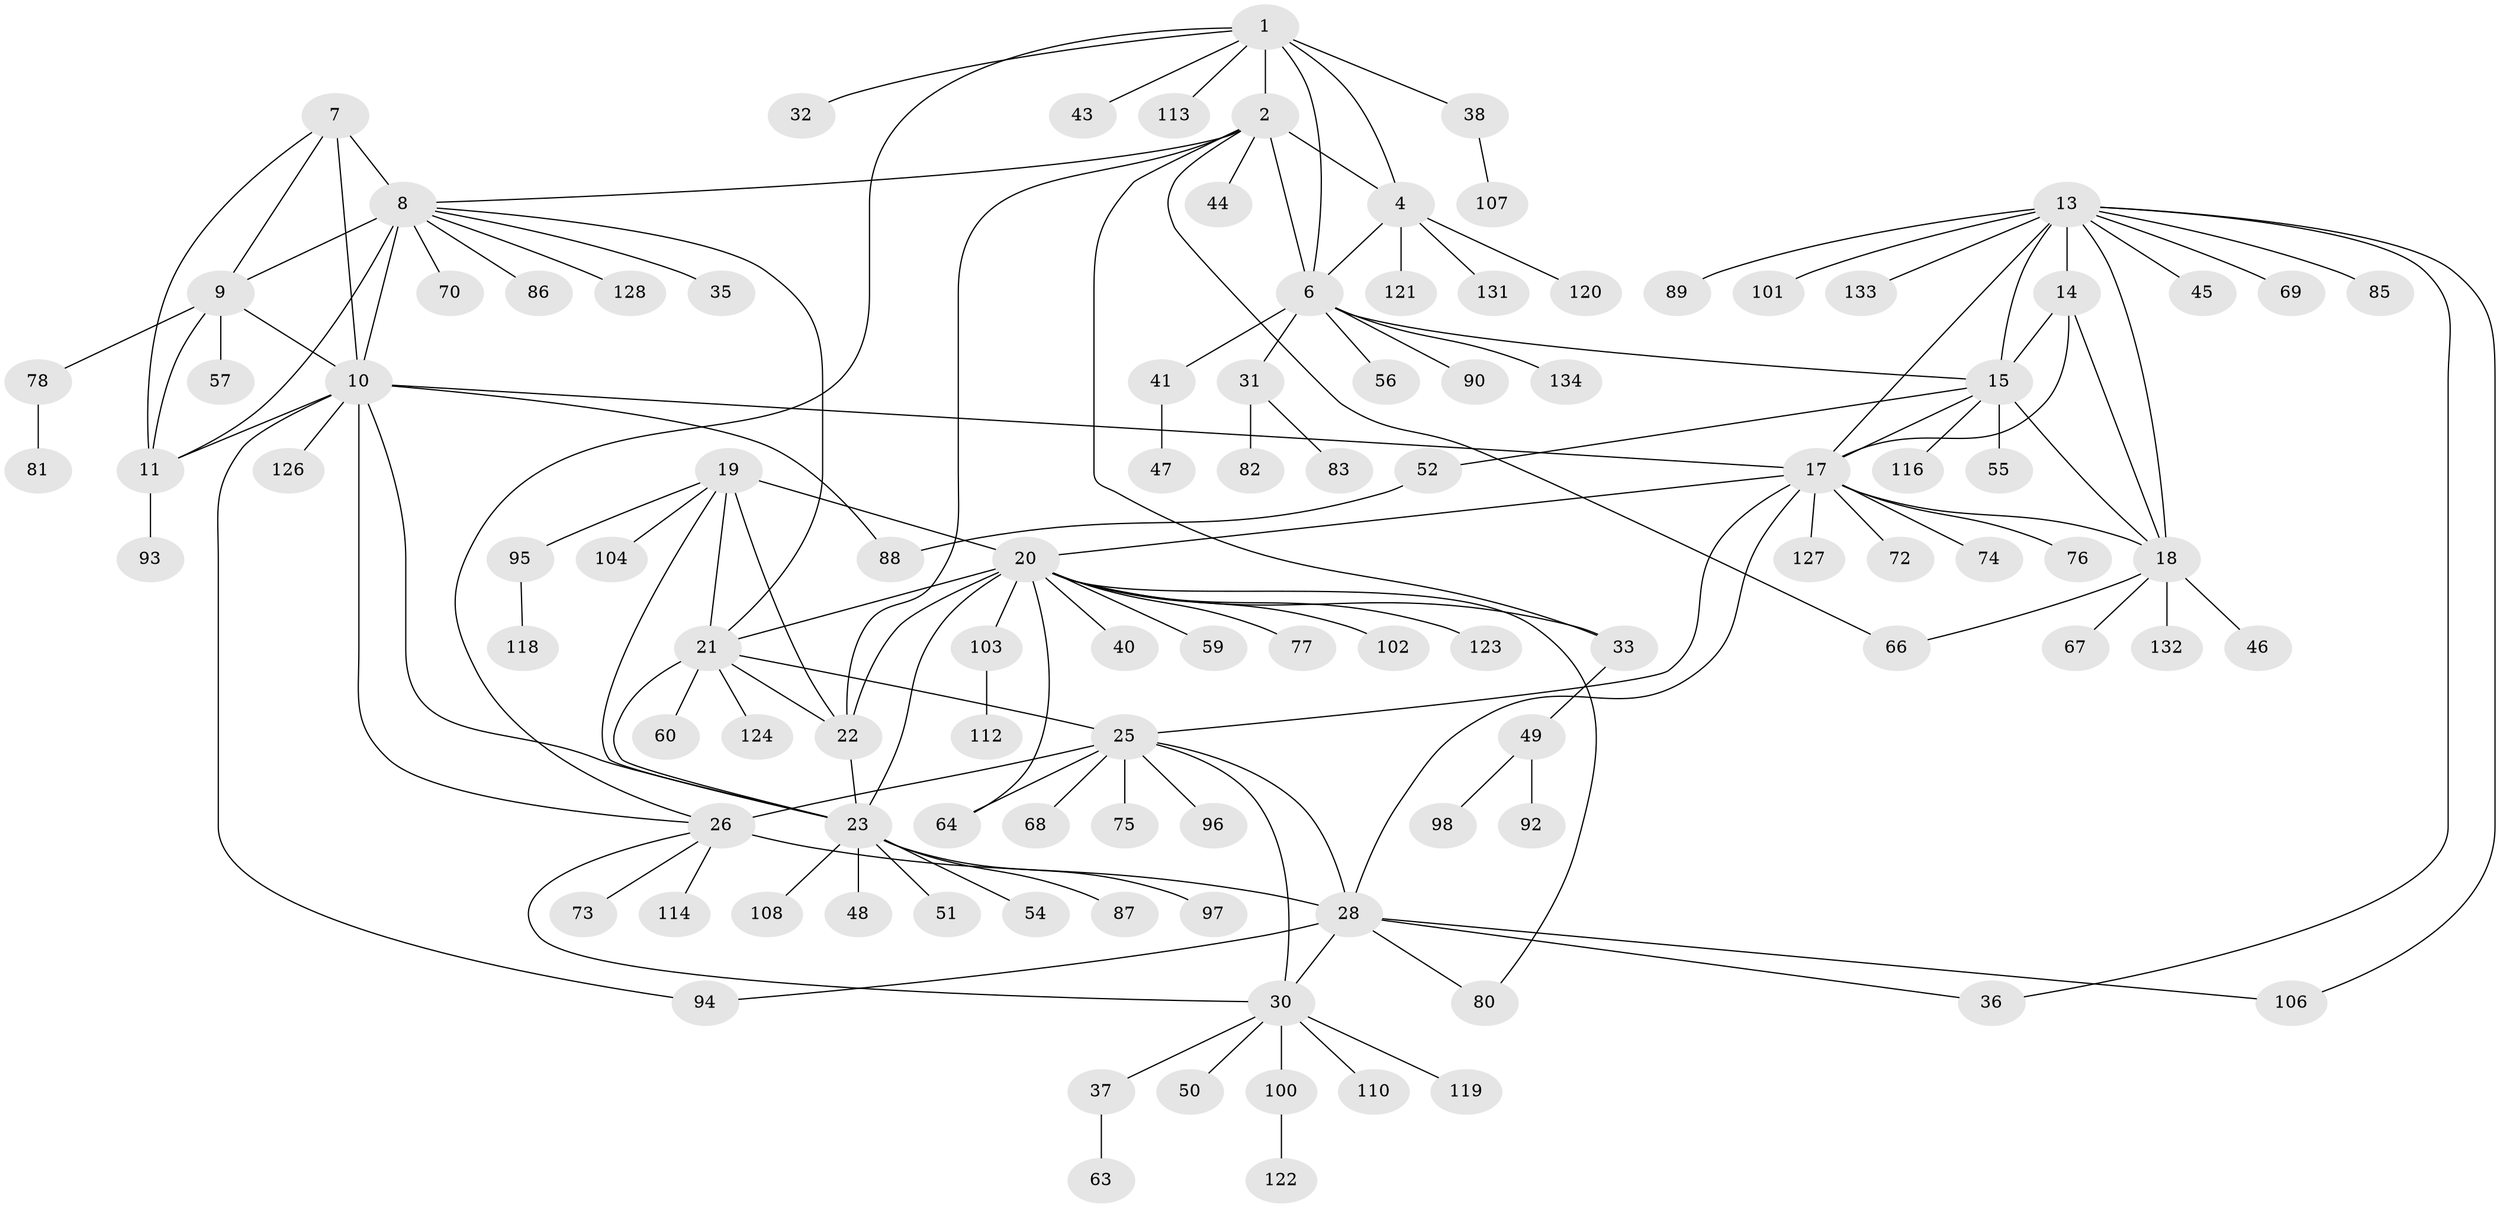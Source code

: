 // Generated by graph-tools (version 1.1) at 2025/24/03/03/25 07:24:14]
// undirected, 106 vertices, 145 edges
graph export_dot {
graph [start="1"]
  node [color=gray90,style=filled];
  1 [super="+5"];
  2 [super="+3"];
  4 [super="+53"];
  6 [super="+79"];
  7 [super="+58"];
  8 [super="+12"];
  9;
  10 [super="+34"];
  11 [super="+115"];
  13 [super="+16"];
  14;
  15 [super="+111"];
  17 [super="+61"];
  18 [super="+130"];
  19 [super="+62"];
  20 [super="+24"];
  21 [super="+129"];
  22 [super="+105"];
  23 [super="+109"];
  25 [super="+29"];
  26 [super="+27"];
  28 [super="+42"];
  30 [super="+39"];
  31;
  32;
  33;
  35;
  36;
  37;
  38;
  40;
  41 [super="+84"];
  43;
  44;
  45;
  46;
  47;
  48;
  49 [super="+65"];
  50;
  51;
  52;
  54;
  55;
  56;
  57 [super="+117"];
  59;
  60;
  63;
  64;
  66 [super="+91"];
  67;
  68;
  69;
  70 [super="+71"];
  72;
  73;
  74;
  75;
  76;
  77;
  78;
  80;
  81;
  82;
  83;
  85;
  86;
  87;
  88;
  89;
  90;
  92;
  93;
  94 [super="+99"];
  95 [super="+125"];
  96;
  97;
  98;
  100;
  101;
  102;
  103;
  104;
  106;
  107;
  108;
  110;
  112;
  113;
  114;
  116;
  118;
  119;
  120;
  121;
  122;
  123;
  124;
  126;
  127;
  128;
  131;
  132;
  133;
  134;
  1 -- 2 [weight=4];
  1 -- 4 [weight=2];
  1 -- 6 [weight=2];
  1 -- 32;
  1 -- 38;
  1 -- 43;
  1 -- 113;
  1 -- 26;
  2 -- 4 [weight=2];
  2 -- 6 [weight=2];
  2 -- 8;
  2 -- 22;
  2 -- 33;
  2 -- 44;
  2 -- 66;
  4 -- 6;
  4 -- 120;
  4 -- 121;
  4 -- 131;
  6 -- 15;
  6 -- 31;
  6 -- 41;
  6 -- 56;
  6 -- 90;
  6 -- 134;
  7 -- 8 [weight=2];
  7 -- 9;
  7 -- 10;
  7 -- 11;
  8 -- 9 [weight=2];
  8 -- 10 [weight=2];
  8 -- 11 [weight=2];
  8 -- 35;
  8 -- 70;
  8 -- 86;
  8 -- 128;
  8 -- 21;
  9 -- 10;
  9 -- 11;
  9 -- 57;
  9 -- 78;
  10 -- 11;
  10 -- 17;
  10 -- 26;
  10 -- 88;
  10 -- 94;
  10 -- 126;
  10 -- 23;
  11 -- 93;
  13 -- 14 [weight=2];
  13 -- 15 [weight=2];
  13 -- 17 [weight=2];
  13 -- 18 [weight=2];
  13 -- 36;
  13 -- 45;
  13 -- 85;
  13 -- 89;
  13 -- 101;
  13 -- 69;
  13 -- 133;
  13 -- 106;
  14 -- 15;
  14 -- 17;
  14 -- 18;
  15 -- 17;
  15 -- 18;
  15 -- 52;
  15 -- 55;
  15 -- 116;
  17 -- 18;
  17 -- 20;
  17 -- 28;
  17 -- 72;
  17 -- 74;
  17 -- 76;
  17 -- 127;
  17 -- 25;
  18 -- 46;
  18 -- 66;
  18 -- 67;
  18 -- 132;
  19 -- 20 [weight=2];
  19 -- 21;
  19 -- 22;
  19 -- 23;
  19 -- 95;
  19 -- 104;
  20 -- 21 [weight=2];
  20 -- 22 [weight=2];
  20 -- 23 [weight=2];
  20 -- 33;
  20 -- 64;
  20 -- 77;
  20 -- 102;
  20 -- 123;
  20 -- 103;
  20 -- 40;
  20 -- 80;
  20 -- 59;
  21 -- 22;
  21 -- 23;
  21 -- 60;
  21 -- 124;
  21 -- 25;
  22 -- 23;
  23 -- 48;
  23 -- 51;
  23 -- 54;
  23 -- 87;
  23 -- 97;
  23 -- 108;
  25 -- 26 [weight=4];
  25 -- 28 [weight=2];
  25 -- 30 [weight=2];
  25 -- 64;
  25 -- 68;
  25 -- 75;
  25 -- 96;
  26 -- 28 [weight=2];
  26 -- 30 [weight=2];
  26 -- 114;
  26 -- 73;
  28 -- 30;
  28 -- 36;
  28 -- 80;
  28 -- 106;
  28 -- 94;
  30 -- 37;
  30 -- 50;
  30 -- 100;
  30 -- 119;
  30 -- 110;
  31 -- 82;
  31 -- 83;
  33 -- 49;
  37 -- 63;
  38 -- 107;
  41 -- 47;
  49 -- 98;
  49 -- 92;
  52 -- 88;
  78 -- 81;
  95 -- 118;
  100 -- 122;
  103 -- 112;
}
